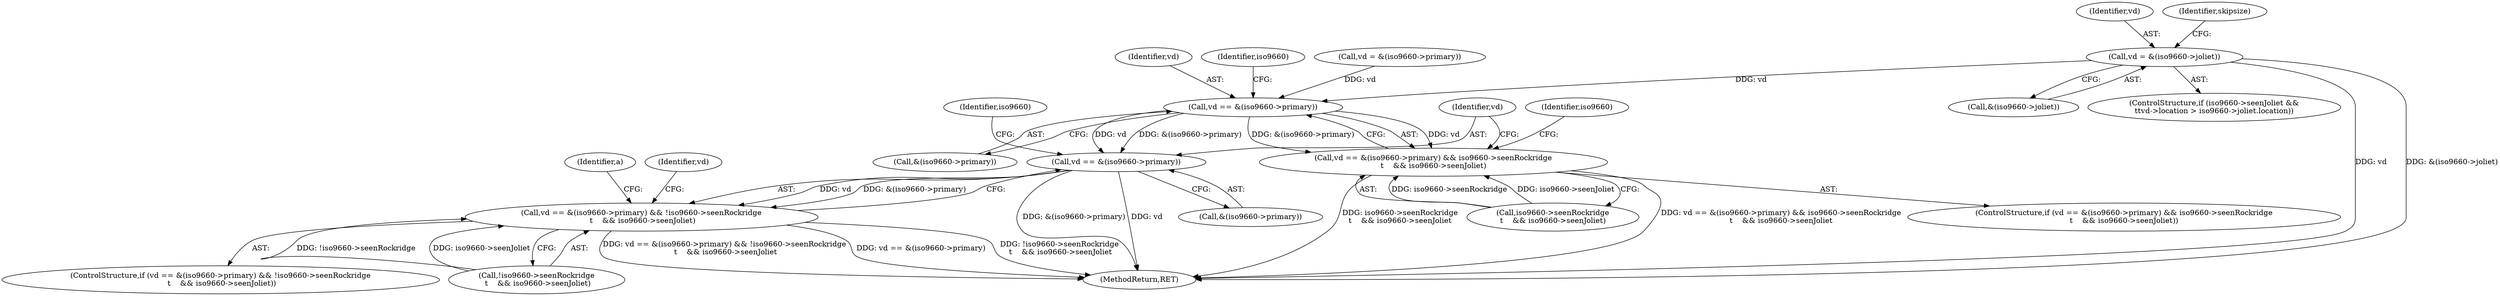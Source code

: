 digraph "0_libarchive_3ad08e01b4d253c66ae56414886089684155af22@pointer" {
"1000145" [label="(Call,vd = &(iso9660->joliet))"];
"1000229" [label="(Call,vd == &(iso9660->primary))"];
"1000228" [label="(Call,vd == &(iso9660->primary) && iso9660->seenRockridge\n\t    && iso9660->seenJoliet)"];
"1000249" [label="(Call,vd == &(iso9660->primary))"];
"1000248" [label="(Call,vd == &(iso9660->primary) && !iso9660->seenRockridge\n \t    && iso9660->seenJoliet)"];
"1000250" [label="(Identifier,vd)"];
"1000349" [label="(Identifier,a)"];
"1000247" [label="(ControlStructure,if (vd == &(iso9660->primary) && !iso9660->seenRockridge\n \t    && iso9660->seenJoliet))"];
"1000258" [label="(Identifier,iso9660)"];
"1000249" [label="(Call,vd == &(iso9660->primary))"];
"1000248" [label="(Call,vd == &(iso9660->primary) && !iso9660->seenRockridge\n \t    && iso9660->seenJoliet)"];
"1000251" [label="(Call,&(iso9660->primary))"];
"1000147" [label="(Call,&(iso9660->joliet))"];
"1000230" [label="(Identifier,vd)"];
"1000146" [label="(Identifier,vd)"];
"1000376" [label="(MethodReturn,RET)"];
"1000237" [label="(Identifier,iso9660)"];
"1000229" [label="(Call,vd == &(iso9660->primary))"];
"1000131" [label="(ControlStructure,if (iso9660->seenJoliet &&\n\t\tvd->location > iso9660->joliet.location))"];
"1000265" [label="(Identifier,vd)"];
"1000255" [label="(Call,!iso9660->seenRockridge\n \t    && iso9660->seenJoliet)"];
"1000235" [label="(Call,iso9660->seenRockridge\n\t    && iso9660->seenJoliet)"];
"1000228" [label="(Call,vd == &(iso9660->primary) && iso9660->seenRockridge\n\t    && iso9660->seenJoliet)"];
"1000244" [label="(Identifier,iso9660)"];
"1000115" [label="(Call,vd = &(iso9660->primary))"];
"1000152" [label="(Identifier,skipsize)"];
"1000231" [label="(Call,&(iso9660->primary))"];
"1000145" [label="(Call,vd = &(iso9660->joliet))"];
"1000227" [label="(ControlStructure,if (vd == &(iso9660->primary) && iso9660->seenRockridge\n\t    && iso9660->seenJoliet))"];
"1000145" -> "1000131"  [label="AST: "];
"1000145" -> "1000147"  [label="CFG: "];
"1000146" -> "1000145"  [label="AST: "];
"1000147" -> "1000145"  [label="AST: "];
"1000152" -> "1000145"  [label="CFG: "];
"1000145" -> "1000376"  [label="DDG: vd"];
"1000145" -> "1000376"  [label="DDG: &(iso9660->joliet)"];
"1000145" -> "1000229"  [label="DDG: vd"];
"1000229" -> "1000228"  [label="AST: "];
"1000229" -> "1000231"  [label="CFG: "];
"1000230" -> "1000229"  [label="AST: "];
"1000231" -> "1000229"  [label="AST: "];
"1000237" -> "1000229"  [label="CFG: "];
"1000228" -> "1000229"  [label="CFG: "];
"1000229" -> "1000228"  [label="DDG: vd"];
"1000229" -> "1000228"  [label="DDG: &(iso9660->primary)"];
"1000115" -> "1000229"  [label="DDG: vd"];
"1000229" -> "1000249"  [label="DDG: vd"];
"1000229" -> "1000249"  [label="DDG: &(iso9660->primary)"];
"1000228" -> "1000227"  [label="AST: "];
"1000228" -> "1000235"  [label="CFG: "];
"1000235" -> "1000228"  [label="AST: "];
"1000244" -> "1000228"  [label="CFG: "];
"1000250" -> "1000228"  [label="CFG: "];
"1000228" -> "1000376"  [label="DDG: iso9660->seenRockridge\n\t    && iso9660->seenJoliet"];
"1000228" -> "1000376"  [label="DDG: vd == &(iso9660->primary) && iso9660->seenRockridge\n\t    && iso9660->seenJoliet"];
"1000235" -> "1000228"  [label="DDG: iso9660->seenRockridge"];
"1000235" -> "1000228"  [label="DDG: iso9660->seenJoliet"];
"1000249" -> "1000248"  [label="AST: "];
"1000249" -> "1000251"  [label="CFG: "];
"1000250" -> "1000249"  [label="AST: "];
"1000251" -> "1000249"  [label="AST: "];
"1000258" -> "1000249"  [label="CFG: "];
"1000248" -> "1000249"  [label="CFG: "];
"1000249" -> "1000376"  [label="DDG: &(iso9660->primary)"];
"1000249" -> "1000376"  [label="DDG: vd"];
"1000249" -> "1000248"  [label="DDG: vd"];
"1000249" -> "1000248"  [label="DDG: &(iso9660->primary)"];
"1000248" -> "1000247"  [label="AST: "];
"1000248" -> "1000255"  [label="CFG: "];
"1000255" -> "1000248"  [label="AST: "];
"1000265" -> "1000248"  [label="CFG: "];
"1000349" -> "1000248"  [label="CFG: "];
"1000248" -> "1000376"  [label="DDG: !iso9660->seenRockridge\n \t    && iso9660->seenJoliet"];
"1000248" -> "1000376"  [label="DDG: vd == &(iso9660->primary) && !iso9660->seenRockridge\n \t    && iso9660->seenJoliet"];
"1000248" -> "1000376"  [label="DDG: vd == &(iso9660->primary)"];
"1000255" -> "1000248"  [label="DDG: !iso9660->seenRockridge"];
"1000255" -> "1000248"  [label="DDG: iso9660->seenJoliet"];
}
